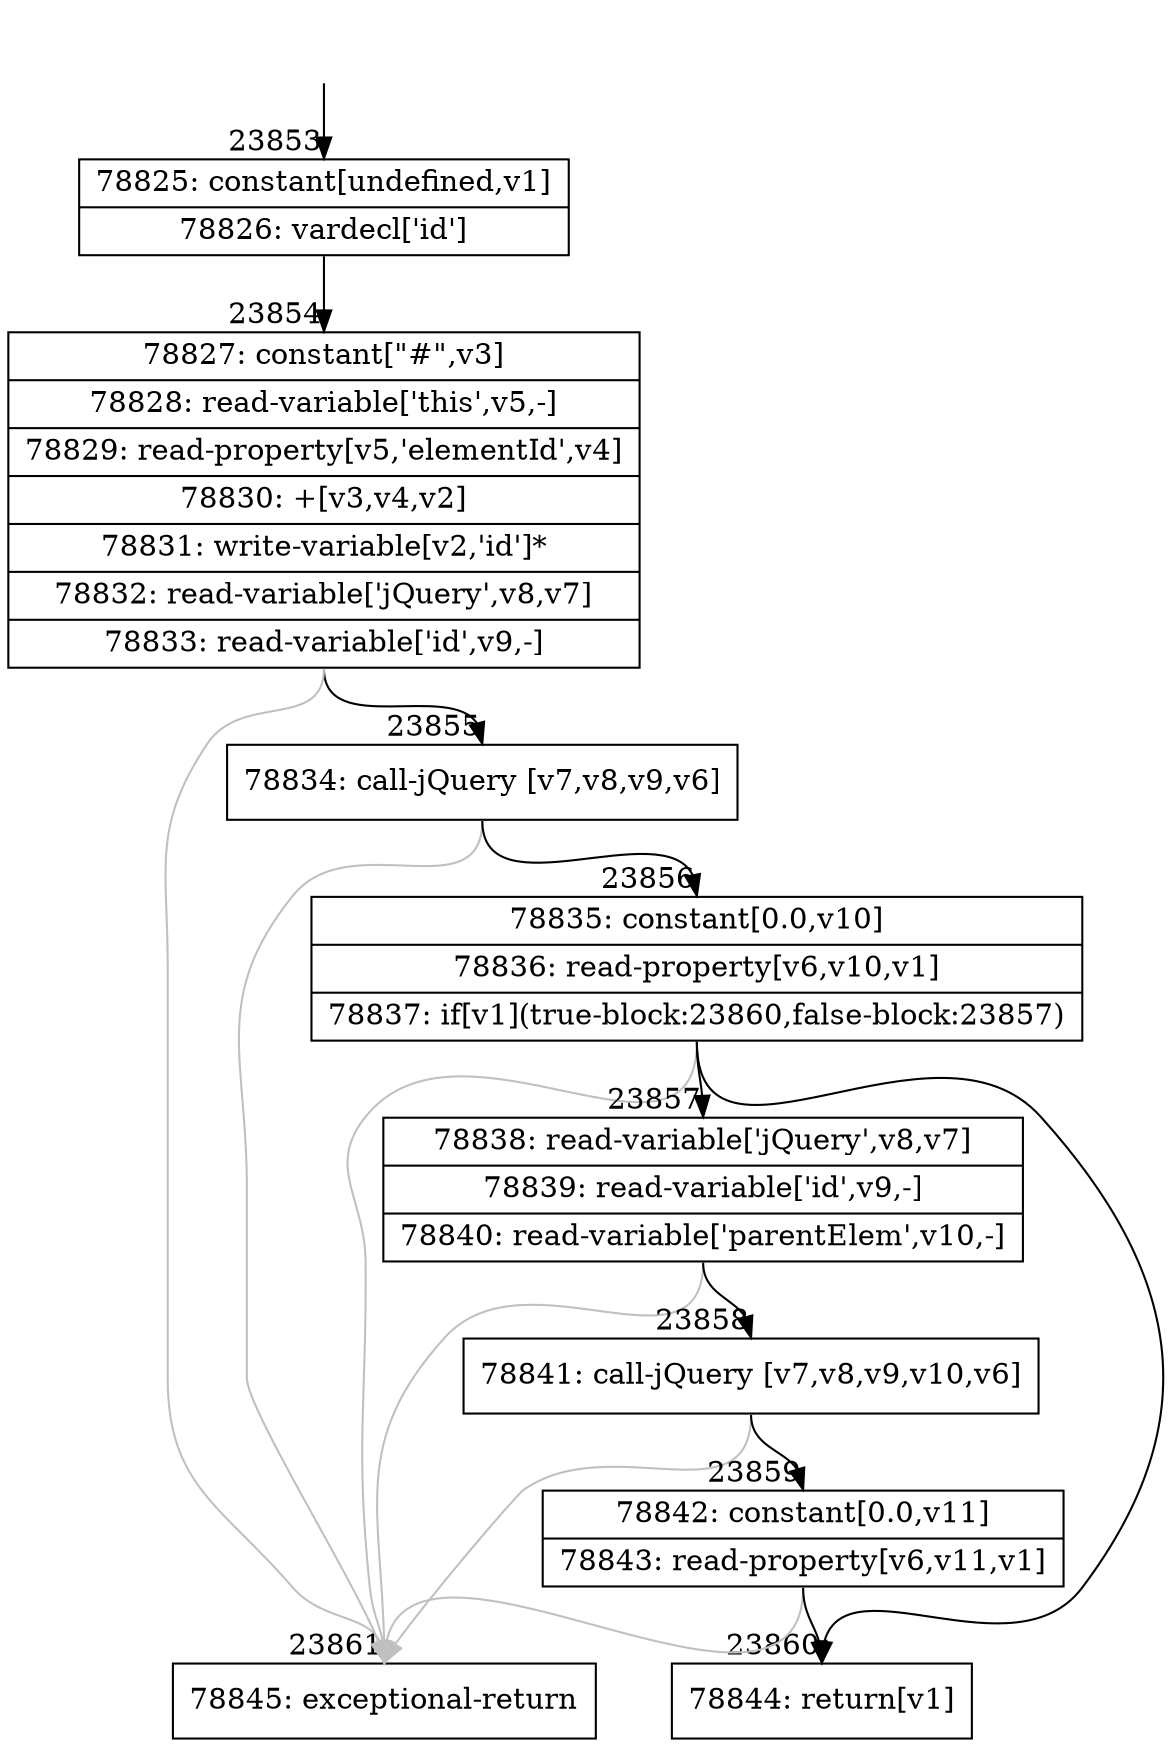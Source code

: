 digraph {
rankdir="TD"
BB_entry2087[shape=none,label=""];
BB_entry2087 -> BB23853 [tailport=s, headport=n, headlabel="    23853"]
BB23853 [shape=record label="{78825: constant[undefined,v1]|78826: vardecl['id']}" ] 
BB23853 -> BB23854 [tailport=s, headport=n, headlabel="      23854"]
BB23854 [shape=record label="{78827: constant[\"#\",v3]|78828: read-variable['this',v5,-]|78829: read-property[v5,'elementId',v4]|78830: +[v3,v4,v2]|78831: write-variable[v2,'id']*|78832: read-variable['jQuery',v8,v7]|78833: read-variable['id',v9,-]}" ] 
BB23854 -> BB23855 [tailport=s, headport=n, headlabel="      23855"]
BB23854 -> BB23861 [tailport=s, headport=n, color=gray, headlabel="      23861"]
BB23855 [shape=record label="{78834: call-jQuery [v7,v8,v9,v6]}" ] 
BB23855 -> BB23856 [tailport=s, headport=n, headlabel="      23856"]
BB23855 -> BB23861 [tailport=s, headport=n, color=gray]
BB23856 [shape=record label="{78835: constant[0.0,v10]|78836: read-property[v6,v10,v1]|78837: if[v1](true-block:23860,false-block:23857)}" ] 
BB23856 -> BB23860 [tailport=s, headport=n, headlabel="      23860"]
BB23856 -> BB23857 [tailport=s, headport=n, headlabel="      23857"]
BB23856 -> BB23861 [tailport=s, headport=n, color=gray]
BB23857 [shape=record label="{78838: read-variable['jQuery',v8,v7]|78839: read-variable['id',v9,-]|78840: read-variable['parentElem',v10,-]}" ] 
BB23857 -> BB23858 [tailport=s, headport=n, headlabel="      23858"]
BB23857 -> BB23861 [tailport=s, headport=n, color=gray]
BB23858 [shape=record label="{78841: call-jQuery [v7,v8,v9,v10,v6]}" ] 
BB23858 -> BB23859 [tailport=s, headport=n, headlabel="      23859"]
BB23858 -> BB23861 [tailport=s, headport=n, color=gray]
BB23859 [shape=record label="{78842: constant[0.0,v11]|78843: read-property[v6,v11,v1]}" ] 
BB23859 -> BB23860 [tailport=s, headport=n]
BB23859 -> BB23861 [tailport=s, headport=n, color=gray]
BB23860 [shape=record label="{78844: return[v1]}" ] 
BB23861 [shape=record label="{78845: exceptional-return}" ] 
//#$~ 45108
}
